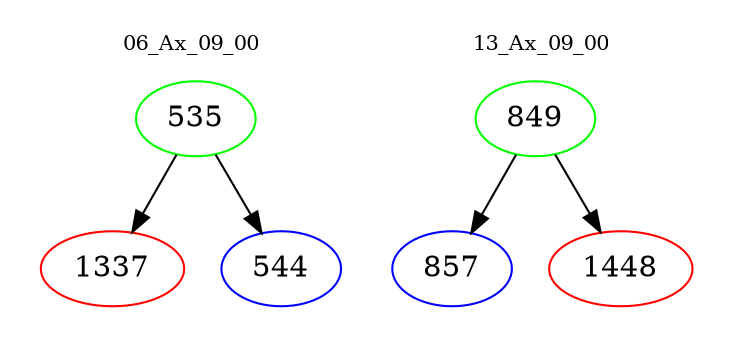 digraph{
subgraph cluster_0 {
color = white
label = "06_Ax_09_00";
fontsize=10;
T0_535 [label="535", color="green"]
T0_535 -> T0_1337 [color="black"]
T0_1337 [label="1337", color="red"]
T0_535 -> T0_544 [color="black"]
T0_544 [label="544", color="blue"]
}
subgraph cluster_1 {
color = white
label = "13_Ax_09_00";
fontsize=10;
T1_849 [label="849", color="green"]
T1_849 -> T1_857 [color="black"]
T1_857 [label="857", color="blue"]
T1_849 -> T1_1448 [color="black"]
T1_1448 [label="1448", color="red"]
}
}
